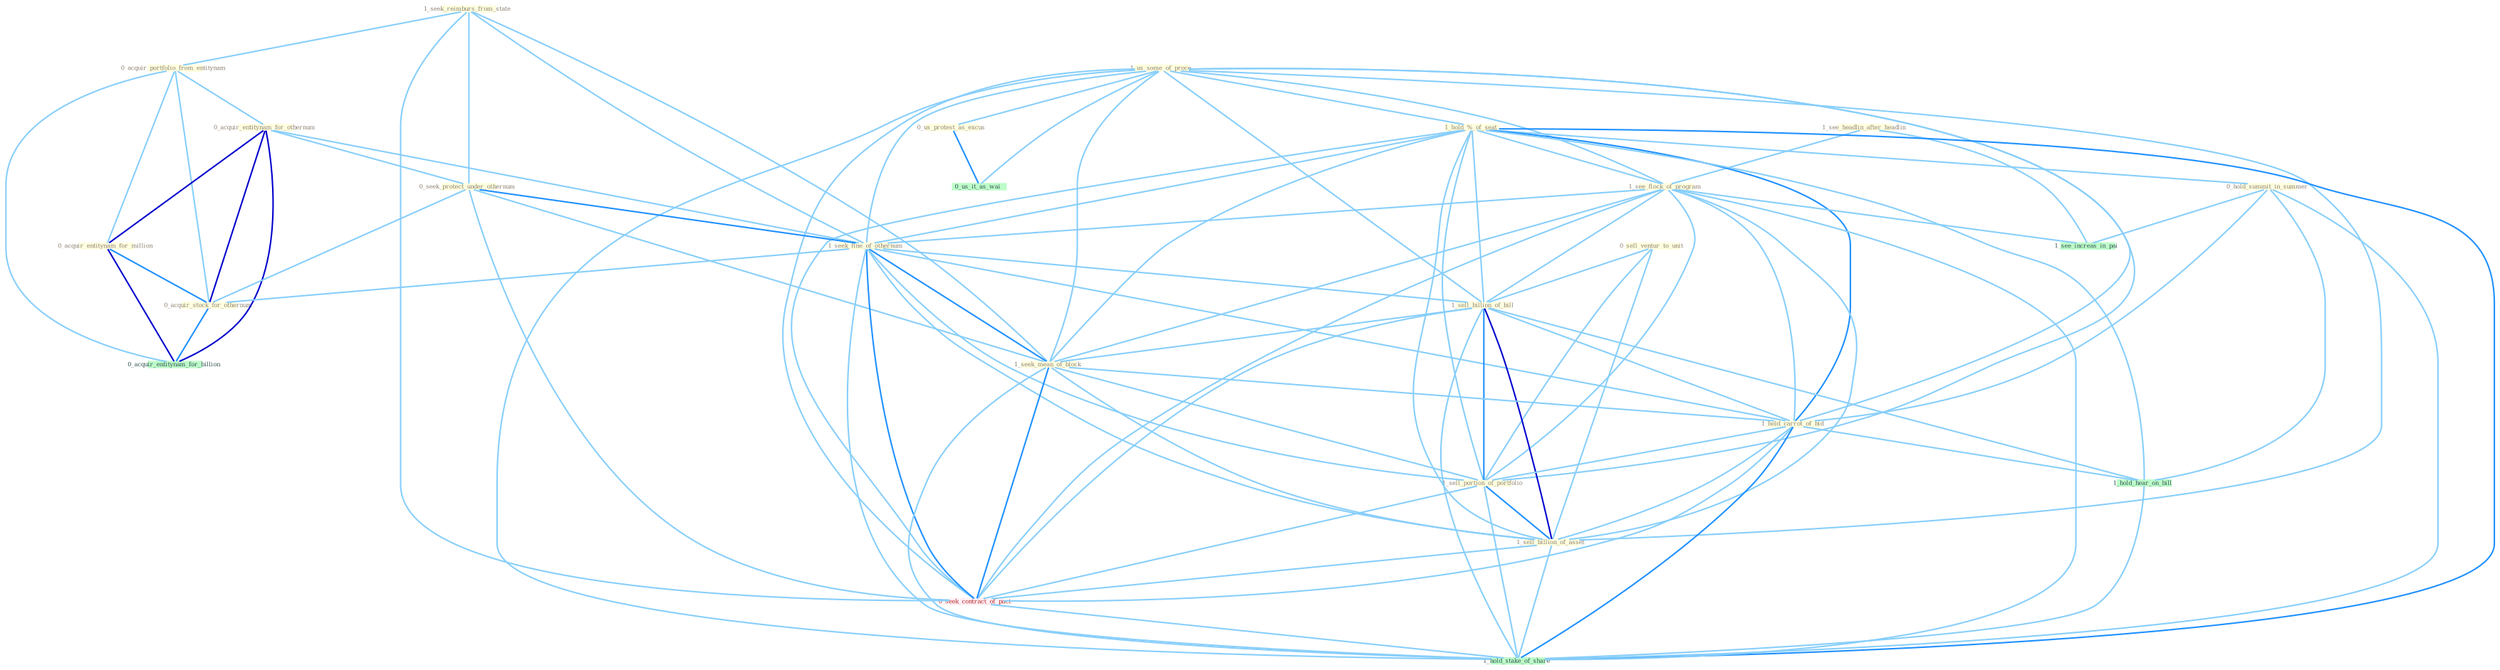 Graph G{ 
    node
    [shape=polygon,style=filled,width=.5,height=.06,color="#BDFCC9",fixedsize=true,fontsize=4,
    fontcolor="#2f4f4f"];
    {node
    [color="#ffffe0", fontcolor="#8b7d6b"] "1_seek_reimburs_from_state " "0_acquir_portfolio_from_entitynam " "1_see_headlin_after_headlin " "0_acquir_entitynam_for_othernum " "1_us_some_of_proce " "1_hold_%_of_seat " "0_us_protest_as_excus " "0_sell_ventur_to_unit " "1_see_flock_of_program " "0_seek_protect_under_othernum " "1_seek_fine_of_othernum " "1_sell_billion_of_bill " "0_hold_summit_in_summer " "0_acquir_entitynam_for_million " "1_seek_mean_of_block " "0_acquir_stock_for_othernum " "1_hold_carrot_of_bid " "1_sell_portion_of_portfolio " "1_sell_billion_of_asset "}
{node [color="#fff0f5", fontcolor="#b22222"] "0_seek_contract_of_pact "}
edge [color="#B0E2FF"];

	"1_seek_reimburs_from_state " -- "0_acquir_portfolio_from_entitynam " [w="1", color="#87cefa" ];
	"1_seek_reimburs_from_state " -- "0_seek_protect_under_othernum " [w="1", color="#87cefa" ];
	"1_seek_reimburs_from_state " -- "1_seek_fine_of_othernum " [w="1", color="#87cefa" ];
	"1_seek_reimburs_from_state " -- "1_seek_mean_of_block " [w="1", color="#87cefa" ];
	"1_seek_reimburs_from_state " -- "0_seek_contract_of_pact " [w="1", color="#87cefa" ];
	"0_acquir_portfolio_from_entitynam " -- "0_acquir_entitynam_for_othernum " [w="1", color="#87cefa" ];
	"0_acquir_portfolio_from_entitynam " -- "0_acquir_entitynam_for_million " [w="1", color="#87cefa" ];
	"0_acquir_portfolio_from_entitynam " -- "0_acquir_stock_for_othernum " [w="1", color="#87cefa" ];
	"0_acquir_portfolio_from_entitynam " -- "0_acquir_entitynam_for_billion " [w="1", color="#87cefa" ];
	"1_see_headlin_after_headlin " -- "1_see_flock_of_program " [w="1", color="#87cefa" ];
	"1_see_headlin_after_headlin " -- "1_see_increas_in_pai " [w="1", color="#87cefa" ];
	"0_acquir_entitynam_for_othernum " -- "0_seek_protect_under_othernum " [w="1", color="#87cefa" ];
	"0_acquir_entitynam_for_othernum " -- "1_seek_fine_of_othernum " [w="1", color="#87cefa" ];
	"0_acquir_entitynam_for_othernum " -- "0_acquir_entitynam_for_million " [w="3", color="#0000cd" , len=0.6];
	"0_acquir_entitynam_for_othernum " -- "0_acquir_stock_for_othernum " [w="3", color="#0000cd" , len=0.6];
	"0_acquir_entitynam_for_othernum " -- "0_acquir_entitynam_for_billion " [w="3", color="#0000cd" , len=0.6];
	"1_us_some_of_proce " -- "1_hold_%_of_seat " [w="1", color="#87cefa" ];
	"1_us_some_of_proce " -- "0_us_protest_as_excus " [w="1", color="#87cefa" ];
	"1_us_some_of_proce " -- "1_see_flock_of_program " [w="1", color="#87cefa" ];
	"1_us_some_of_proce " -- "1_seek_fine_of_othernum " [w="1", color="#87cefa" ];
	"1_us_some_of_proce " -- "1_sell_billion_of_bill " [w="1", color="#87cefa" ];
	"1_us_some_of_proce " -- "1_seek_mean_of_block " [w="1", color="#87cefa" ];
	"1_us_some_of_proce " -- "1_hold_carrot_of_bid " [w="1", color="#87cefa" ];
	"1_us_some_of_proce " -- "1_sell_portion_of_portfolio " [w="1", color="#87cefa" ];
	"1_us_some_of_proce " -- "1_sell_billion_of_asset " [w="1", color="#87cefa" ];
	"1_us_some_of_proce " -- "0_seek_contract_of_pact " [w="1", color="#87cefa" ];
	"1_us_some_of_proce " -- "0_us_it_as_wai " [w="1", color="#87cefa" ];
	"1_us_some_of_proce " -- "1_hold_stake_of_share " [w="1", color="#87cefa" ];
	"1_hold_%_of_seat " -- "1_see_flock_of_program " [w="1", color="#87cefa" ];
	"1_hold_%_of_seat " -- "1_seek_fine_of_othernum " [w="1", color="#87cefa" ];
	"1_hold_%_of_seat " -- "1_sell_billion_of_bill " [w="1", color="#87cefa" ];
	"1_hold_%_of_seat " -- "0_hold_summit_in_summer " [w="1", color="#87cefa" ];
	"1_hold_%_of_seat " -- "1_seek_mean_of_block " [w="1", color="#87cefa" ];
	"1_hold_%_of_seat " -- "1_hold_carrot_of_bid " [w="2", color="#1e90ff" , len=0.8];
	"1_hold_%_of_seat " -- "1_sell_portion_of_portfolio " [w="1", color="#87cefa" ];
	"1_hold_%_of_seat " -- "1_sell_billion_of_asset " [w="1", color="#87cefa" ];
	"1_hold_%_of_seat " -- "0_seek_contract_of_pact " [w="1", color="#87cefa" ];
	"1_hold_%_of_seat " -- "1_hold_hear_on_bill " [w="1", color="#87cefa" ];
	"1_hold_%_of_seat " -- "1_hold_stake_of_share " [w="2", color="#1e90ff" , len=0.8];
	"0_us_protest_as_excus " -- "0_us_it_as_wai " [w="2", color="#1e90ff" , len=0.8];
	"0_sell_ventur_to_unit " -- "1_sell_billion_of_bill " [w="1", color="#87cefa" ];
	"0_sell_ventur_to_unit " -- "1_sell_portion_of_portfolio " [w="1", color="#87cefa" ];
	"0_sell_ventur_to_unit " -- "1_sell_billion_of_asset " [w="1", color="#87cefa" ];
	"1_see_flock_of_program " -- "1_seek_fine_of_othernum " [w="1", color="#87cefa" ];
	"1_see_flock_of_program " -- "1_sell_billion_of_bill " [w="1", color="#87cefa" ];
	"1_see_flock_of_program " -- "1_seek_mean_of_block " [w="1", color="#87cefa" ];
	"1_see_flock_of_program " -- "1_hold_carrot_of_bid " [w="1", color="#87cefa" ];
	"1_see_flock_of_program " -- "1_sell_portion_of_portfolio " [w="1", color="#87cefa" ];
	"1_see_flock_of_program " -- "1_sell_billion_of_asset " [w="1", color="#87cefa" ];
	"1_see_flock_of_program " -- "0_seek_contract_of_pact " [w="1", color="#87cefa" ];
	"1_see_flock_of_program " -- "1_see_increas_in_pai " [w="1", color="#87cefa" ];
	"1_see_flock_of_program " -- "1_hold_stake_of_share " [w="1", color="#87cefa" ];
	"0_seek_protect_under_othernum " -- "1_seek_fine_of_othernum " [w="2", color="#1e90ff" , len=0.8];
	"0_seek_protect_under_othernum " -- "1_seek_mean_of_block " [w="1", color="#87cefa" ];
	"0_seek_protect_under_othernum " -- "0_acquir_stock_for_othernum " [w="1", color="#87cefa" ];
	"0_seek_protect_under_othernum " -- "0_seek_contract_of_pact " [w="1", color="#87cefa" ];
	"1_seek_fine_of_othernum " -- "1_sell_billion_of_bill " [w="1", color="#87cefa" ];
	"1_seek_fine_of_othernum " -- "1_seek_mean_of_block " [w="2", color="#1e90ff" , len=0.8];
	"1_seek_fine_of_othernum " -- "0_acquir_stock_for_othernum " [w="1", color="#87cefa" ];
	"1_seek_fine_of_othernum " -- "1_hold_carrot_of_bid " [w="1", color="#87cefa" ];
	"1_seek_fine_of_othernum " -- "1_sell_portion_of_portfolio " [w="1", color="#87cefa" ];
	"1_seek_fine_of_othernum " -- "1_sell_billion_of_asset " [w="1", color="#87cefa" ];
	"1_seek_fine_of_othernum " -- "0_seek_contract_of_pact " [w="2", color="#1e90ff" , len=0.8];
	"1_seek_fine_of_othernum " -- "1_hold_stake_of_share " [w="1", color="#87cefa" ];
	"1_sell_billion_of_bill " -- "1_seek_mean_of_block " [w="1", color="#87cefa" ];
	"1_sell_billion_of_bill " -- "1_hold_carrot_of_bid " [w="1", color="#87cefa" ];
	"1_sell_billion_of_bill " -- "1_sell_portion_of_portfolio " [w="2", color="#1e90ff" , len=0.8];
	"1_sell_billion_of_bill " -- "1_sell_billion_of_asset " [w="3", color="#0000cd" , len=0.6];
	"1_sell_billion_of_bill " -- "0_seek_contract_of_pact " [w="1", color="#87cefa" ];
	"1_sell_billion_of_bill " -- "1_hold_hear_on_bill " [w="1", color="#87cefa" ];
	"1_sell_billion_of_bill " -- "1_hold_stake_of_share " [w="1", color="#87cefa" ];
	"0_hold_summit_in_summer " -- "1_hold_carrot_of_bid " [w="1", color="#87cefa" ];
	"0_hold_summit_in_summer " -- "1_see_increas_in_pai " [w="1", color="#87cefa" ];
	"0_hold_summit_in_summer " -- "1_hold_hear_on_bill " [w="1", color="#87cefa" ];
	"0_hold_summit_in_summer " -- "1_hold_stake_of_share " [w="1", color="#87cefa" ];
	"0_acquir_entitynam_for_million " -- "0_acquir_stock_for_othernum " [w="2", color="#1e90ff" , len=0.8];
	"0_acquir_entitynam_for_million " -- "0_acquir_entitynam_for_billion " [w="3", color="#0000cd" , len=0.6];
	"1_seek_mean_of_block " -- "1_hold_carrot_of_bid " [w="1", color="#87cefa" ];
	"1_seek_mean_of_block " -- "1_sell_portion_of_portfolio " [w="1", color="#87cefa" ];
	"1_seek_mean_of_block " -- "1_sell_billion_of_asset " [w="1", color="#87cefa" ];
	"1_seek_mean_of_block " -- "0_seek_contract_of_pact " [w="2", color="#1e90ff" , len=0.8];
	"1_seek_mean_of_block " -- "1_hold_stake_of_share " [w="1", color="#87cefa" ];
	"0_acquir_stock_for_othernum " -- "0_acquir_entitynam_for_billion " [w="2", color="#1e90ff" , len=0.8];
	"1_hold_carrot_of_bid " -- "1_sell_portion_of_portfolio " [w="1", color="#87cefa" ];
	"1_hold_carrot_of_bid " -- "1_sell_billion_of_asset " [w="1", color="#87cefa" ];
	"1_hold_carrot_of_bid " -- "0_seek_contract_of_pact " [w="1", color="#87cefa" ];
	"1_hold_carrot_of_bid " -- "1_hold_hear_on_bill " [w="1", color="#87cefa" ];
	"1_hold_carrot_of_bid " -- "1_hold_stake_of_share " [w="2", color="#1e90ff" , len=0.8];
	"1_sell_portion_of_portfolio " -- "1_sell_billion_of_asset " [w="2", color="#1e90ff" , len=0.8];
	"1_sell_portion_of_portfolio " -- "0_seek_contract_of_pact " [w="1", color="#87cefa" ];
	"1_sell_portion_of_portfolio " -- "1_hold_stake_of_share " [w="1", color="#87cefa" ];
	"1_sell_billion_of_asset " -- "0_seek_contract_of_pact " [w="1", color="#87cefa" ];
	"1_sell_billion_of_asset " -- "1_hold_stake_of_share " [w="1", color="#87cefa" ];
	"0_seek_contract_of_pact " -- "1_hold_stake_of_share " [w="1", color="#87cefa" ];
	"1_hold_hear_on_bill " -- "1_hold_stake_of_share " [w="1", color="#87cefa" ];
}